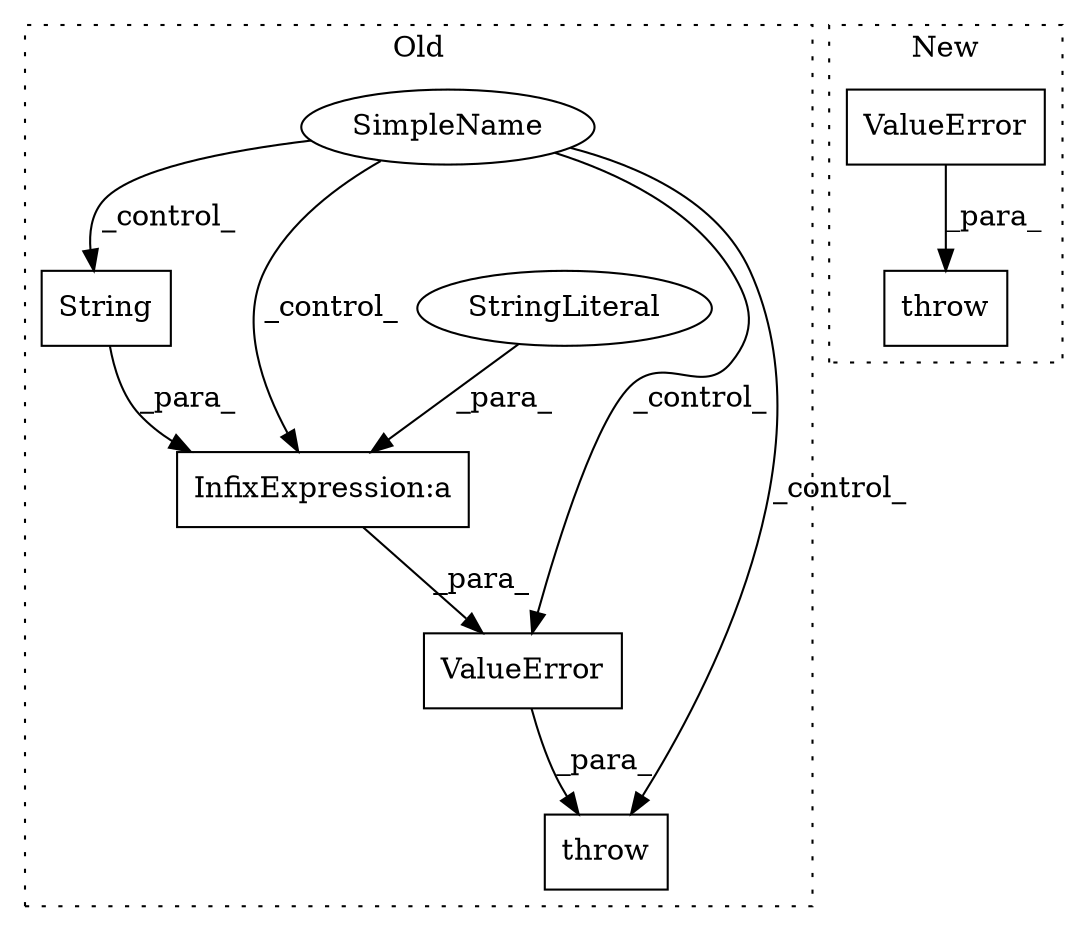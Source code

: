 digraph G {
subgraph cluster0 {
1 [label="String" a="32" s="8271,8302" l="7,1" shape="box"];
3 [label="InfixExpression:a" a="27" s="8268" l="3" shape="box"];
4 [label="StringLiteral" a="45" s="8238" l="30" shape="ellipse"];
5 [label="throw" a="53" s="8221" l="6" shape="box"];
6 [label="ValueError" a="32" s="8227,8303" l="11,1" shape="box"];
7 [label="SimpleName" a="42" s="" l="" shape="ellipse"];
label = "Old";
style="dotted";
}
subgraph cluster1 {
2 [label="throw" a="53" s="8132" l="6" shape="box"];
8 [label="ValueError" a="32" s="8138" l="12" shape="box"];
label = "New";
style="dotted";
}
1 -> 3 [label="_para_"];
3 -> 6 [label="_para_"];
4 -> 3 [label="_para_"];
6 -> 5 [label="_para_"];
7 -> 5 [label="_control_"];
7 -> 1 [label="_control_"];
7 -> 6 [label="_control_"];
7 -> 3 [label="_control_"];
8 -> 2 [label="_para_"];
}